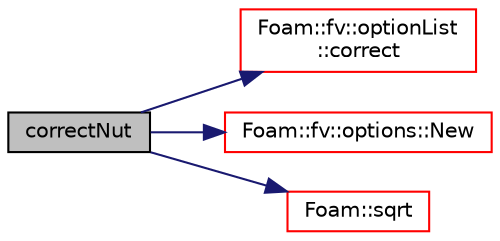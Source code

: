 digraph "correctNut"
{
  bgcolor="transparent";
  edge [fontname="Helvetica",fontsize="10",labelfontname="Helvetica",labelfontsize="10"];
  node [fontname="Helvetica",fontsize="10",shape=record];
  rankdir="LR";
  Node1 [label="correctNut",height=0.2,width=0.4,color="black", fillcolor="grey75", style="filled", fontcolor="black"];
  Node1 -> Node2 [color="midnightblue",fontsize="10",style="solid",fontname="Helvetica"];
  Node2 [label="Foam::fv::optionList\l::correct",height=0.2,width=0.4,color="red",URL="$a01715.html#ae3e6a795c3429c465e44e8953d47e34a",tooltip="Apply correction to field. "];
  Node1 -> Node3 [color="midnightblue",fontsize="10",style="solid",fontname="Helvetica"];
  Node3 [label="Foam::fv::options::New",height=0.2,width=0.4,color="red",URL="$a01716.html#a616ee355e53d26b92cf6a39d39f5c594",tooltip="Construct fvOptions and register to datbase if not present. "];
  Node1 -> Node4 [color="midnightblue",fontsize="10",style="solid",fontname="Helvetica"];
  Node4 [label="Foam::sqrt",height=0.2,width=0.4,color="red",URL="$a10725.html#a8616bd62eebf2342a80222fecb1bda71"];
}
